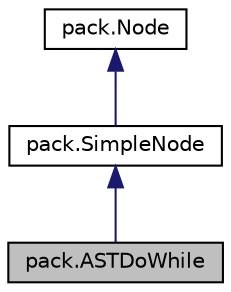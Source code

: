 digraph "pack.ASTDoWhile"
{
  edge [fontname="Helvetica",fontsize="10",labelfontname="Helvetica",labelfontsize="10"];
  node [fontname="Helvetica",fontsize="10",shape=record];
  Node1 [label="pack.ASTDoWhile",height=0.2,width=0.4,color="black", fillcolor="grey75", style="filled", fontcolor="black"];
  Node2 -> Node1 [dir="back",color="midnightblue",fontsize="10",style="solid",fontname="Helvetica"];
  Node2 [label="pack.SimpleNode",height=0.2,width=0.4,color="black", fillcolor="white", style="filled",URL="$classpack_1_1_simple_node.html"];
  Node3 -> Node2 [dir="back",color="midnightblue",fontsize="10",style="solid",fontname="Helvetica"];
  Node3 [label="pack.Node",height=0.2,width=0.4,color="black", fillcolor="white", style="filled",URL="$interfacepack_1_1_node.html"];
}
